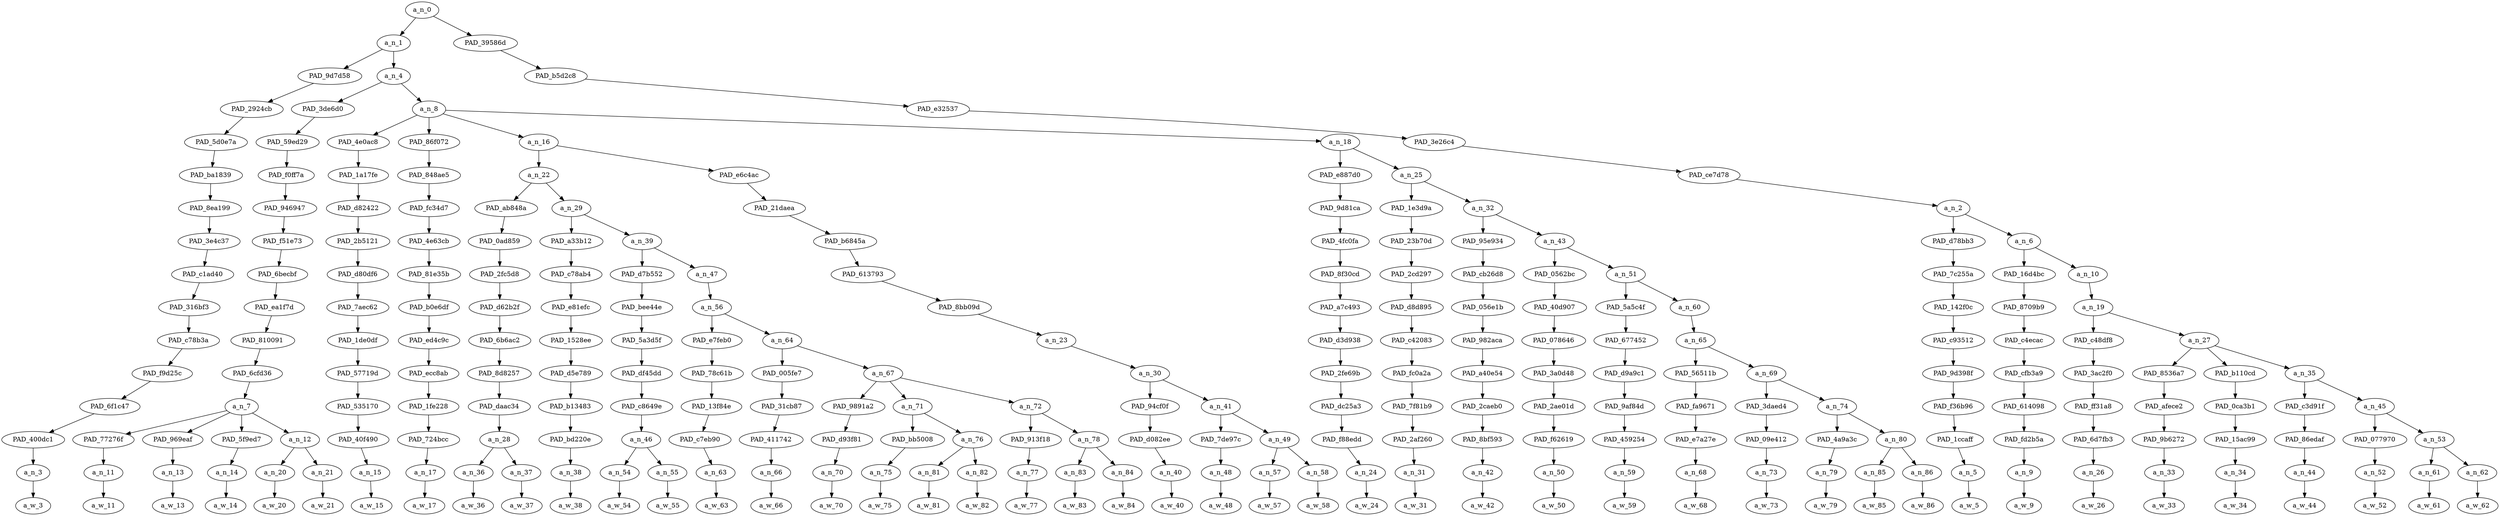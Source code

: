 strict digraph "" {
	a_n_0	[div_dir=-1,
		index=0,
		level=15,
		pos="21.203308105468746,15!",
		text_span="[0, 1, 2, 3, 4, 5, 6, 7, 8, 9, 10, 11, 12, 13, 14, 15, 16, 17, 18, 19, 20, 21, 22, 23, 24, 25, 26, 27, 28, 29, 30, 31, 32, 33, 34, \
35, 36, 37, 38, 39, 40, 41, 42, 43, 44]",
		value=1.00000001];
	a_n_1	[div_dir=-1,
		index=0,
		level=14,
		pos="5.370157877604167,14!",
		text_span="[0, 1, 2, 3, 4, 5, 6, 7, 8, 9, 10, 11, 12, 13, 14, 15, 16, 17, 18, 19, 20, 21, 22, 23, 24, 25, 26, 27, 28, 29, 30, 31, 32, 33, 34, \
35]",
		value=0.88426174];
	a_n_0 -> a_n_1;
	PAD_39586d	[div_dir=-1,
		index=1,
		level=14,
		pos="37.03645833333333,14!",
		text_span="[36, 37, 38, 39, 40, 41, 42, 43, 44]",
		value=0.11564410];
	a_n_0 -> PAD_39586d;
	PAD_9d7d58	[div_dir=-1,
		index=0,
		level=13,
		pos="0.0,13!",
		text_span="[0]",
		value=0.01134442];
	a_n_1 -> PAD_9d7d58;
	a_n_4	[div_dir=-1,
		index=1,
		level=13,
		pos="10.740315755208334,13!",
		text_span="[1, 2, 3, 4, 5, 6, 7, 8, 9, 10, 11, 12, 13, 14, 15, 16, 17, 18, 19, 20, 21, 22, 23, 24, 25, 26, 27, 28, 29, 30, 31, 32, 33, 34, \
35]",
		value=0.87283618];
	a_n_1 -> a_n_4;
	PAD_2924cb	[div_dir=-1,
		index=0,
		level=12,
		pos="0.0,12!",
		text_span="[0]",
		value=0.01134442];
	PAD_9d7d58 -> PAD_2924cb;
	PAD_5d0e7a	[div_dir=-1,
		index=0,
		level=11,
		pos="0.0,11!",
		text_span="[0]",
		value=0.01134442];
	PAD_2924cb -> PAD_5d0e7a;
	PAD_ba1839	[div_dir=-1,
		index=0,
		level=10,
		pos="0.0,10!",
		text_span="[0]",
		value=0.01134442];
	PAD_5d0e7a -> PAD_ba1839;
	PAD_8ea199	[div_dir=-1,
		index=0,
		level=9,
		pos="0.0,9!",
		text_span="[0]",
		value=0.01134442];
	PAD_ba1839 -> PAD_8ea199;
	PAD_3e4c37	[div_dir=-1,
		index=0,
		level=8,
		pos="0.0,8!",
		text_span="[0]",
		value=0.01134442];
	PAD_8ea199 -> PAD_3e4c37;
	PAD_c1ad40	[div_dir=-1,
		index=0,
		level=7,
		pos="0.0,7!",
		text_span="[0]",
		value=0.01134442];
	PAD_3e4c37 -> PAD_c1ad40;
	PAD_316bf3	[div_dir=-1,
		index=0,
		level=6,
		pos="0.0,6!",
		text_span="[0]",
		value=0.01134442];
	PAD_c1ad40 -> PAD_316bf3;
	PAD_c78b3a	[div_dir=-1,
		index=0,
		level=5,
		pos="0.0,5!",
		text_span="[0]",
		value=0.01134442];
	PAD_316bf3 -> PAD_c78b3a;
	PAD_f9d25c	[div_dir=-1,
		index=0,
		level=4,
		pos="0.0,4!",
		text_span="[0]",
		value=0.01134442];
	PAD_c78b3a -> PAD_f9d25c;
	PAD_6f1c47	[div_dir=-1,
		index=0,
		level=3,
		pos="0.0,3!",
		text_span="[0]",
		value=0.01134442];
	PAD_f9d25c -> PAD_6f1c47;
	PAD_400dc1	[div_dir=-1,
		index=0,
		level=2,
		pos="0.0,2!",
		text_span="[0]",
		value=0.01134442];
	PAD_6f1c47 -> PAD_400dc1;
	a_n_3	[div_dir=-1,
		index=0,
		level=1,
		pos="0.0,1!",
		text_span="[0]",
		value=0.01134442];
	PAD_400dc1 -> a_n_3;
	a_w_3	[div_dir=0,
		index=0,
		level=0,
		pos="0,0!",
		text_span="[0]",
		value=as];
	a_n_3 -> a_w_3;
	PAD_3de6d0	[div_dir=-1,
		index=1,
		level=12,
		pos="3.125,12!",
		text_span="[1, 2, 3, 4, 5]",
		value=0.16394636];
	a_n_4 -> PAD_3de6d0;
	a_n_8	[div_dir=1,
		index=2,
		level=12,
		pos="18.355631510416668,12!",
		text_span="[6, 7, 8, 9, 10, 11, 12, 13, 14, 15, 16, 17, 18, 19, 20, 21, 22, 23, 24, 25, 26, 27, 28, 29, 30, 31, 32, 33, 34, 35]",
		value=0.70881241];
	a_n_4 -> a_n_8;
	PAD_59ed29	[div_dir=-1,
		index=1,
		level=11,
		pos="3.125,11!",
		text_span="[1, 2, 3, 4, 5]",
		value=0.16394636];
	PAD_3de6d0 -> PAD_59ed29;
	PAD_f0ff7a	[div_dir=-1,
		index=1,
		level=10,
		pos="3.125,10!",
		text_span="[1, 2, 3, 4, 5]",
		value=0.16394636];
	PAD_59ed29 -> PAD_f0ff7a;
	PAD_946947	[div_dir=-1,
		index=1,
		level=9,
		pos="3.125,9!",
		text_span="[1, 2, 3, 4, 5]",
		value=0.16394636];
	PAD_f0ff7a -> PAD_946947;
	PAD_f51e73	[div_dir=-1,
		index=1,
		level=8,
		pos="3.125,8!",
		text_span="[1, 2, 3, 4, 5]",
		value=0.16394636];
	PAD_946947 -> PAD_f51e73;
	PAD_6becbf	[div_dir=-1,
		index=1,
		level=7,
		pos="3.125,7!",
		text_span="[1, 2, 3, 4, 5]",
		value=0.16394636];
	PAD_f51e73 -> PAD_6becbf;
	PAD_ea1f7d	[div_dir=-1,
		index=1,
		level=6,
		pos="3.125,6!",
		text_span="[1, 2, 3, 4, 5]",
		value=0.16394636];
	PAD_6becbf -> PAD_ea1f7d;
	PAD_810091	[div_dir=-1,
		index=1,
		level=5,
		pos="3.125,5!",
		text_span="[1, 2, 3, 4, 5]",
		value=0.16394636];
	PAD_ea1f7d -> PAD_810091;
	PAD_6cfd36	[div_dir=-1,
		index=1,
		level=4,
		pos="3.125,4!",
		text_span="[1, 2, 3, 4, 5]",
		value=0.16394636];
	PAD_810091 -> PAD_6cfd36;
	a_n_7	[div_dir=-1,
		index=1,
		level=3,
		pos="3.125,3!",
		text_span="[1, 2, 3, 4, 5]",
		value=0.16394636];
	PAD_6cfd36 -> a_n_7;
	PAD_77276f	[div_dir=-1,
		index=1,
		level=2,
		pos="1.0,2!",
		text_span="[1]",
		value=0.01729109];
	a_n_7 -> PAD_77276f;
	PAD_969eaf	[div_dir=1,
		index=3,
		level=2,
		pos="4.0,2!",
		text_span="[4]",
		value=0.03211768];
	a_n_7 -> PAD_969eaf;
	PAD_5f9ed7	[div_dir=1,
		index=4,
		level=2,
		pos="5.0,2!",
		text_span="[5]",
		value=0.01873632];
	a_n_7 -> PAD_5f9ed7;
	a_n_12	[div_dir=-1,
		index=2,
		level=2,
		pos="2.5,2!",
		text_span="[2, 3]",
		value=0.09555989];
	a_n_7 -> a_n_12;
	a_n_11	[div_dir=-1,
		index=1,
		level=1,
		pos="1.0,1!",
		text_span="[1]",
		value=0.01729109];
	PAD_77276f -> a_n_11;
	a_w_11	[div_dir=0,
		index=1,
		level=0,
		pos="1,0!",
		text_span="[1]",
		value=the];
	a_n_11 -> a_w_11;
	a_n_13	[div_dir=1,
		index=4,
		level=1,
		pos="4.0,1!",
		text_span="[4]",
		value=0.03211768];
	PAD_969eaf -> a_n_13;
	a_w_13	[div_dir=0,
		index=4,
		level=0,
		pos="4,0!",
		text_span="[4]",
		value=tech];
	a_n_13 -> a_w_13;
	a_n_14	[div_dir=1,
		index=5,
		level=1,
		pos="5.0,1!",
		text_span="[5]",
		value=0.01873632];
	PAD_5f9ed7 -> a_n_14;
	a_w_14	[div_dir=0,
		index=5,
		level=0,
		pos="5,0!",
		text_span="[5]",
		value=industry];
	a_n_14 -> a_w_14;
	a_n_20	[div_dir=-1,
		index=2,
		level=1,
		pos="2.0,1!",
		text_span="[2]",
		value=0.06566182];
	a_n_12 -> a_n_20;
	a_n_21	[div_dir=-1,
		index=3,
		level=1,
		pos="3.0,1!",
		text_span="[3]",
		value=0.02944902];
	a_n_12 -> a_n_21;
	a_w_20	[div_dir=0,
		index=2,
		level=0,
		pos="2,0!",
		text_span="[2]",
		value=zionist];
	a_n_20 -> a_w_20;
	a_w_21	[div_dir=0,
		index=3,
		level=0,
		pos="3,0!",
		text_span="[3]",
		value=controlled];
	a_n_21 -> a_w_21;
	PAD_4e0ac8	[div_dir=1,
		index=2,
		level=11,
		pos="6.0,11!",
		text_span="[6]",
		value=0.03541996];
	a_n_8 -> PAD_4e0ac8;
	PAD_86f072	[div_dir=1,
		index=4,
		level=11,
		pos="25.0,11!",
		text_span="[25]",
		value=0.00675938];
	a_n_8 -> PAD_86f072;
	a_n_16	[div_dir=1,
		index=3,
		level=11,
		pos="15.424479166666668,11!",
		text_span="[7, 8, 9, 10, 11, 12, 13, 14, 15, 16, 17, 18, 19, 20, 21, 22, 23, 24]",
		value=0.30638466];
	a_n_8 -> a_n_16;
	a_n_18	[div_dir=-1,
		index=5,
		level=11,
		pos="26.998046875,11!",
		text_span="[26, 27, 28, 29, 30, 31, 32, 33, 34, 35]",
		value=0.36024711];
	a_n_8 -> a_n_18;
	PAD_1a17fe	[div_dir=1,
		index=2,
		level=10,
		pos="6.0,10!",
		text_span="[6]",
		value=0.03541996];
	PAD_4e0ac8 -> PAD_1a17fe;
	PAD_d82422	[div_dir=1,
		index=2,
		level=9,
		pos="6.0,9!",
		text_span="[6]",
		value=0.03541996];
	PAD_1a17fe -> PAD_d82422;
	PAD_2b5121	[div_dir=1,
		index=2,
		level=8,
		pos="6.0,8!",
		text_span="[6]",
		value=0.03541996];
	PAD_d82422 -> PAD_2b5121;
	PAD_d80df6	[div_dir=1,
		index=2,
		level=7,
		pos="6.0,7!",
		text_span="[6]",
		value=0.03541996];
	PAD_2b5121 -> PAD_d80df6;
	PAD_7aec62	[div_dir=1,
		index=2,
		level=6,
		pos="6.0,6!",
		text_span="[6]",
		value=0.03541996];
	PAD_d80df6 -> PAD_7aec62;
	PAD_1de0df	[div_dir=1,
		index=2,
		level=5,
		pos="6.0,5!",
		text_span="[6]",
		value=0.03541996];
	PAD_7aec62 -> PAD_1de0df;
	PAD_57719d	[div_dir=1,
		index=2,
		level=4,
		pos="6.0,4!",
		text_span="[6]",
		value=0.03541996];
	PAD_1de0df -> PAD_57719d;
	PAD_535170	[div_dir=1,
		index=2,
		level=3,
		pos="6.0,3!",
		text_span="[6]",
		value=0.03541996];
	PAD_57719d -> PAD_535170;
	PAD_40f490	[div_dir=1,
		index=5,
		level=2,
		pos="6.0,2!",
		text_span="[6]",
		value=0.03541996];
	PAD_535170 -> PAD_40f490;
	a_n_15	[div_dir=1,
		index=6,
		level=1,
		pos="6.0,1!",
		text_span="[6]",
		value=0.03541996];
	PAD_40f490 -> a_n_15;
	a_w_15	[div_dir=0,
		index=6,
		level=0,
		pos="6,0!",
		text_span="[6]",
		value=marginalises];
	a_n_15 -> a_w_15;
	PAD_848ae5	[div_dir=1,
		index=5,
		level=10,
		pos="25.0,10!",
		text_span="[25]",
		value=0.00675938];
	PAD_86f072 -> PAD_848ae5;
	PAD_fc34d7	[div_dir=1,
		index=6,
		level=9,
		pos="25.0,9!",
		text_span="[25]",
		value=0.00675938];
	PAD_848ae5 -> PAD_fc34d7;
	PAD_4e63cb	[div_dir=1,
		index=7,
		level=8,
		pos="25.0,8!",
		text_span="[25]",
		value=0.00675938];
	PAD_fc34d7 -> PAD_4e63cb;
	PAD_81e35b	[div_dir=1,
		index=8,
		level=7,
		pos="25.0,7!",
		text_span="[25]",
		value=0.00675938];
	PAD_4e63cb -> PAD_81e35b;
	PAD_b0e6df	[div_dir=1,
		index=8,
		level=6,
		pos="25.0,6!",
		text_span="[25]",
		value=0.00675938];
	PAD_81e35b -> PAD_b0e6df;
	PAD_ed4c9c	[div_dir=1,
		index=9,
		level=5,
		pos="25.0,5!",
		text_span="[25]",
		value=0.00675938];
	PAD_b0e6df -> PAD_ed4c9c;
	PAD_ecc8ab	[div_dir=1,
		index=10,
		level=4,
		pos="25.0,4!",
		text_span="[25]",
		value=0.00675938];
	PAD_ed4c9c -> PAD_ecc8ab;
	PAD_1fe228	[div_dir=1,
		index=13,
		level=3,
		pos="25.0,3!",
		text_span="[25]",
		value=0.00675938];
	PAD_ecc8ab -> PAD_1fe228;
	PAD_724bcc	[div_dir=1,
		index=19,
		level=2,
		pos="25.0,2!",
		text_span="[25]",
		value=0.00675938];
	PAD_1fe228 -> PAD_724bcc;
	a_n_17	[div_dir=1,
		index=25,
		level=1,
		pos="25.0,1!",
		text_span="[25]",
		value=0.00675938];
	PAD_724bcc -> a_n_17;
	a_w_17	[div_dir=0,
		index=25,
		level=0,
		pos="25,0!",
		text_span="[25]",
		value=then];
	a_n_17 -> a_w_17;
	a_n_22	[div_dir=-1,
		index=3,
		level=10,
		pos="8.973958333333334,10!",
		text_span="[7, 8, 9, 10, 11, 12, 13, 14, 15, 16, 17, 18, 19, 20]",
		value=0.21940405];
	a_n_16 -> a_n_22;
	PAD_e6c4ac	[div_dir=1,
		index=4,
		level=10,
		pos="21.875,10!",
		text_span="[21, 22, 23, 24]",
		value=0.08695765];
	a_n_16 -> PAD_e6c4ac;
	PAD_ab848a	[div_dir=-1,
		index=3,
		level=9,
		pos="7.5,9!",
		text_span="[7, 8]",
		value=0.02785407];
	a_n_22 -> PAD_ab848a;
	a_n_29	[div_dir=1,
		index=4,
		level=9,
		pos="10.447916666666668,9!",
		text_span="[9, 10, 11, 12, 13, 14, 15, 16, 17, 18, 19, 20]",
		value=0.19154562];
	a_n_22 -> a_n_29;
	PAD_0ad859	[div_dir=-1,
		index=3,
		level=8,
		pos="7.5,8!",
		text_span="[7, 8]",
		value=0.02785407];
	PAD_ab848a -> PAD_0ad859;
	PAD_2fc5d8	[div_dir=-1,
		index=3,
		level=7,
		pos="7.5,7!",
		text_span="[7, 8]",
		value=0.02785407];
	PAD_0ad859 -> PAD_2fc5d8;
	PAD_d62b2f	[div_dir=-1,
		index=3,
		level=6,
		pos="7.5,6!",
		text_span="[7, 8]",
		value=0.02785407];
	PAD_2fc5d8 -> PAD_d62b2f;
	PAD_6b6ac2	[div_dir=-1,
		index=3,
		level=5,
		pos="7.5,5!",
		text_span="[7, 8]",
		value=0.02785407];
	PAD_d62b2f -> PAD_6b6ac2;
	PAD_8d8257	[div_dir=-1,
		index=3,
		level=4,
		pos="7.5,4!",
		text_span="[7, 8]",
		value=0.02785407];
	PAD_6b6ac2 -> PAD_8d8257;
	PAD_daac34	[div_dir=-1,
		index=3,
		level=3,
		pos="7.5,3!",
		text_span="[7, 8]",
		value=0.02785407];
	PAD_8d8257 -> PAD_daac34;
	a_n_28	[div_dir=-1,
		index=6,
		level=2,
		pos="7.5,2!",
		text_span="[7, 8]",
		value=0.02785407];
	PAD_daac34 -> a_n_28;
	a_n_36	[div_dir=-1,
		index=7,
		level=1,
		pos="7.0,1!",
		text_span="[7]",
		value=0.00973318];
	a_n_28 -> a_n_36;
	a_n_37	[div_dir=-1,
		index=8,
		level=1,
		pos="8.0,1!",
		text_span="[8]",
		value=0.01805608];
	a_n_28 -> a_n_37;
	a_w_36	[div_dir=0,
		index=7,
		level=0,
		pos="7,0!",
		text_span="[7]",
		value=the1];
	a_n_36 -> a_w_36;
	a_w_37	[div_dir=0,
		index=8,
		level=0,
		pos="8,0!",
		text_span="[8]",
		value=voice];
	a_n_37 -> a_w_37;
	PAD_a33b12	[div_dir=1,
		index=4,
		level=8,
		pos="9.0,8!",
		text_span="[9]",
		value=0.01116022];
	a_n_29 -> PAD_a33b12;
	a_n_39	[div_dir=1,
		index=5,
		level=8,
		pos="11.895833333333334,8!",
		text_span="[10, 11, 12, 13, 14, 15, 16, 17, 18, 19, 20]",
		value=0.18036435];
	a_n_29 -> a_n_39;
	PAD_c78ab4	[div_dir=1,
		index=4,
		level=7,
		pos="9.0,7!",
		text_span="[9]",
		value=0.01116022];
	PAD_a33b12 -> PAD_c78ab4;
	PAD_e81efc	[div_dir=1,
		index=4,
		level=6,
		pos="9.0,6!",
		text_span="[9]",
		value=0.01116022];
	PAD_c78ab4 -> PAD_e81efc;
	PAD_1528ee	[div_dir=1,
		index=4,
		level=5,
		pos="9.0,5!",
		text_span="[9]",
		value=0.01116022];
	PAD_e81efc -> PAD_1528ee;
	PAD_d5e789	[div_dir=1,
		index=4,
		level=4,
		pos="9.0,4!",
		text_span="[9]",
		value=0.01116022];
	PAD_1528ee -> PAD_d5e789;
	PAD_b13483	[div_dir=1,
		index=4,
		level=3,
		pos="9.0,3!",
		text_span="[9]",
		value=0.01116022];
	PAD_d5e789 -> PAD_b13483;
	PAD_bd220e	[div_dir=1,
		index=7,
		level=2,
		pos="9.0,2!",
		text_span="[9]",
		value=0.01116022];
	PAD_b13483 -> PAD_bd220e;
	a_n_38	[div_dir=1,
		index=9,
		level=1,
		pos="9.0,1!",
		text_span="[9]",
		value=0.01116022];
	PAD_bd220e -> a_n_38;
	a_w_38	[div_dir=0,
		index=9,
		level=0,
		pos="9,0!",
		text_span="[9]",
		value=of];
	a_n_38 -> a_w_38;
	PAD_d7b552	[div_dir=1,
		index=5,
		level=7,
		pos="10.5,7!",
		text_span="[10, 11]",
		value=0.04762070];
	a_n_39 -> PAD_d7b552;
	a_n_47	[div_dir=-1,
		index=6,
		level=7,
		pos="13.291666666666668,7!",
		text_span="[12, 13, 14, 15, 16, 17, 18, 19, 20]",
		value=0.13272376];
	a_n_39 -> a_n_47;
	PAD_bee44e	[div_dir=1,
		index=5,
		level=6,
		pos="10.5,6!",
		text_span="[10, 11]",
		value=0.04762070];
	PAD_d7b552 -> PAD_bee44e;
	PAD_5a3d5f	[div_dir=1,
		index=5,
		level=5,
		pos="10.5,5!",
		text_span="[10, 11]",
		value=0.04762070];
	PAD_bee44e -> PAD_5a3d5f;
	PAD_df45dd	[div_dir=1,
		index=5,
		level=4,
		pos="10.5,4!",
		text_span="[10, 11]",
		value=0.04762070];
	PAD_5a3d5f -> PAD_df45dd;
	PAD_c8649e	[div_dir=1,
		index=5,
		level=3,
		pos="10.5,3!",
		text_span="[10, 11]",
		value=0.04762070];
	PAD_df45dd -> PAD_c8649e;
	a_n_46	[div_dir=1,
		index=8,
		level=2,
		pos="10.5,2!",
		text_span="[10, 11]",
		value=0.04762070];
	PAD_c8649e -> a_n_46;
	a_n_54	[div_dir=1,
		index=10,
		level=1,
		pos="10.0,1!",
		text_span="[10]",
		value=0.02829408];
	a_n_46 -> a_n_54;
	a_n_55	[div_dir=1,
		index=11,
		level=1,
		pos="11.0,1!",
		text_span="[11]",
		value=0.01919778];
	a_n_46 -> a_n_55;
	a_w_54	[div_dir=0,
		index=10,
		level=0,
		pos="10,0!",
		text_span="[10]",
		value=white];
	a_n_54 -> a_w_54;
	a_w_55	[div_dir=0,
		index=11,
		level=0,
		pos="11,0!",
		text_span="[11]",
		value=interests];
	a_n_55 -> a_w_55;
	a_n_56	[div_dir=-1,
		index=6,
		level=6,
		pos="13.291666666666668,6!",
		text_span="[12, 13, 14, 15, 16, 17, 18, 19, 20]",
		value=0.13268860];
	a_n_47 -> a_n_56;
	PAD_e7feb0	[div_dir=-1,
		index=6,
		level=5,
		pos="12.0,5!",
		text_span="[12]",
		value=0.01342805];
	a_n_56 -> PAD_e7feb0;
	a_n_64	[div_dir=-1,
		index=7,
		level=5,
		pos="14.583333333333334,5!",
		text_span="[13, 14, 15, 16, 17, 18, 19, 20]",
		value=0.11922539];
	a_n_56 -> a_n_64;
	PAD_78c61b	[div_dir=-1,
		index=6,
		level=4,
		pos="12.0,4!",
		text_span="[12]",
		value=0.01342805];
	PAD_e7feb0 -> PAD_78c61b;
	PAD_13f84e	[div_dir=-1,
		index=6,
		level=3,
		pos="12.0,3!",
		text_span="[12]",
		value=0.01342805];
	PAD_78c61b -> PAD_13f84e;
	PAD_c7eb90	[div_dir=-1,
		index=9,
		level=2,
		pos="12.0,2!",
		text_span="[12]",
		value=0.01342805];
	PAD_13f84e -> PAD_c7eb90;
	a_n_63	[div_dir=-1,
		index=12,
		level=1,
		pos="12.0,1!",
		text_span="[12]",
		value=0.01342805];
	PAD_c7eb90 -> a_n_63;
	a_w_63	[div_dir=0,
		index=12,
		level=0,
		pos="12,0!",
		text_span="[12]",
		value=i];
	a_n_63 -> a_w_63;
	PAD_005fe7	[div_dir=-1,
		index=7,
		level=4,
		pos="13.0,4!",
		text_span="[13]",
		value=0.00970006];
	a_n_64 -> PAD_005fe7;
	a_n_67	[div_dir=-1,
		index=8,
		level=4,
		pos="16.166666666666668,4!",
		text_span="[14, 15, 16, 17, 18, 19, 20]",
		value=0.10949638];
	a_n_64 -> a_n_67;
	PAD_31cb87	[div_dir=-1,
		index=7,
		level=3,
		pos="13.0,3!",
		text_span="[13]",
		value=0.00970006];
	PAD_005fe7 -> PAD_31cb87;
	PAD_411742	[div_dir=-1,
		index=10,
		level=2,
		pos="13.0,2!",
		text_span="[13]",
		value=0.00970006];
	PAD_31cb87 -> PAD_411742;
	a_n_66	[div_dir=-1,
		index=13,
		level=1,
		pos="13.0,1!",
		text_span="[13]",
		value=0.00970006];
	PAD_411742 -> a_n_66;
	a_w_66	[div_dir=0,
		index=13,
		level=0,
		pos="13,0!",
		text_span="[13]",
		value=have];
	a_n_66 -> a_w_66;
	PAD_9891a2	[div_dir=1,
		index=8,
		level=3,
		pos="14.0,3!",
		text_span="[14]",
		value=0.01209282];
	a_n_67 -> PAD_9891a2;
	a_n_71	[div_dir=-1,
		index=9,
		level=3,
		pos="15.75,3!",
		text_span="[15, 16, 17]",
		value=0.06327269];
	a_n_67 -> a_n_71;
	a_n_72	[div_dir=1,
		index=10,
		level=3,
		pos="18.75,3!",
		text_span="[18, 19, 20]",
		value=0.03411319];
	a_n_67 -> a_n_72;
	PAD_d93f81	[div_dir=1,
		index=11,
		level=2,
		pos="14.0,2!",
		text_span="[14]",
		value=0.01209282];
	PAD_9891a2 -> PAD_d93f81;
	a_n_70	[div_dir=1,
		index=14,
		level=1,
		pos="14.0,1!",
		text_span="[14]",
		value=0.01209282];
	PAD_d93f81 -> a_n_70;
	a_w_70	[div_dir=0,
		index=14,
		level=0,
		pos="14,0!",
		text_span="[14]",
		value=applied];
	a_n_70 -> a_w_70;
	PAD_bb5008	[div_dir=1,
		index=12,
		level=2,
		pos="15.0,2!",
		text_span="[15]",
		value=0.00984678];
	a_n_71 -> PAD_bb5008;
	a_n_76	[div_dir=-1,
		index=13,
		level=2,
		pos="16.5,2!",
		text_span="[16, 17]",
		value=0.05334307];
	a_n_71 -> a_n_76;
	a_n_75	[div_dir=1,
		index=15,
		level=1,
		pos="15.0,1!",
		text_span="[15]",
		value=0.00984678];
	PAD_bb5008 -> a_n_75;
	a_w_75	[div_dir=0,
		index=15,
		level=0,
		pos="15,0!",
		text_span="[15]",
		value=for];
	a_n_75 -> a_w_75;
	a_n_81	[div_dir=-1,
		index=16,
		level=1,
		pos="16.0,1!",
		text_span="[16]",
		value=0.03895286];
	a_n_76 -> a_n_81;
	a_n_82	[div_dir=1,
		index=17,
		level=1,
		pos="17.0,1!",
		text_span="[17]",
		value=0.01424048];
	a_n_76 -> a_n_82;
	a_w_81	[div_dir=0,
		index=16,
		level=0,
		pos="16,0!",
		text_span="[16]",
		value=refugee];
	a_n_81 -> a_w_81;
	a_w_82	[div_dir=0,
		index=17,
		level=0,
		pos="17,0!",
		text_span="[17]",
		value=status];
	a_n_82 -> a_w_82;
	PAD_913f18	[div_dir=1,
		index=14,
		level=2,
		pos="18.0,2!",
		text_span="[18]",
		value=0.00884130];
	a_n_72 -> PAD_913f18;
	a_n_78	[div_dir=-1,
		index=15,
		level=2,
		pos="19.5,2!",
		text_span="[19, 20]",
		value=0.02526235];
	a_n_72 -> a_n_78;
	a_n_77	[div_dir=1,
		index=18,
		level=1,
		pos="18.0,1!",
		text_span="[18]",
		value=0.00884130];
	PAD_913f18 -> a_n_77;
	a_w_77	[div_dir=0,
		index=18,
		level=0,
		pos="18,0!",
		text_span="[18]",
		value=at];
	a_n_77 -> a_w_77;
	a_n_83	[div_dir=-1,
		index=19,
		level=1,
		pos="19.0,1!",
		text_span="[19]",
		value=0.01719062];
	a_n_78 -> a_n_83;
	a_n_84	[div_dir=-1,
		index=20,
		level=1,
		pos="20.0,1!",
		text_span="[20]",
		value=0.00805730];
	a_n_78 -> a_n_84;
	a_w_83	[div_dir=0,
		index=19,
		level=0,
		pos="19,0!",
		text_span="[19]",
		value=gab];
	a_n_83 -> a_w_83;
	a_w_84	[div_dir=0,
		index=20,
		level=0,
		pos="20,0!",
		text_span="[20]",
		value=first];
	a_n_84 -> a_w_84;
	PAD_21daea	[div_dir=1,
		index=5,
		level=9,
		pos="21.875,9!",
		text_span="[21, 22, 23, 24]",
		value=0.08695765];
	PAD_e6c4ac -> PAD_21daea;
	PAD_b6845a	[div_dir=1,
		index=6,
		level=8,
		pos="21.875,8!",
		text_span="[21, 22, 23, 24]",
		value=0.08695765];
	PAD_21daea -> PAD_b6845a;
	PAD_613793	[div_dir=1,
		index=7,
		level=7,
		pos="21.875,7!",
		text_span="[21, 22, 23, 24]",
		value=0.08695765];
	PAD_b6845a -> PAD_613793;
	PAD_8bb09d	[div_dir=1,
		index=7,
		level=6,
		pos="21.875,6!",
		text_span="[21, 22, 23, 24]",
		value=0.08695765];
	PAD_613793 -> PAD_8bb09d;
	a_n_23	[div_dir=1,
		index=8,
		level=5,
		pos="21.875,5!",
		text_span="[21, 22, 23, 24]",
		value=0.08695765];
	PAD_8bb09d -> a_n_23;
	a_n_30	[div_dir=1,
		index=9,
		level=4,
		pos="21.875,4!",
		text_span="[21, 22, 23, 24]",
		value=0.08690797];
	a_n_23 -> a_n_30;
	PAD_94cf0f	[div_dir=1,
		index=11,
		level=3,
		pos="21.0,3!",
		text_span="[21]",
		value=0.00772088];
	a_n_30 -> PAD_94cf0f;
	a_n_41	[div_dir=1,
		index=12,
		level=3,
		pos="22.75,3!",
		text_span="[22, 23, 24]",
		value=0.07913741];
	a_n_30 -> a_n_41;
	PAD_d082ee	[div_dir=1,
		index=16,
		level=2,
		pos="21.0,2!",
		text_span="[21]",
		value=0.00772088];
	PAD_94cf0f -> PAD_d082ee;
	a_n_40	[div_dir=1,
		index=21,
		level=1,
		pos="21.0,1!",
		text_span="[21]",
		value=0.00772088];
	PAD_d082ee -> a_n_40;
	a_w_40	[div_dir=0,
		index=21,
		level=0,
		pos="21,0!",
		text_span="[21]",
		value=they];
	a_n_40 -> a_w_40;
	PAD_7de97c	[div_dir=-1,
		index=17,
		level=2,
		pos="22.0,2!",
		text_span="[22]",
		value=0.00820750];
	a_n_41 -> PAD_7de97c;
	a_n_49	[div_dir=1,
		index=18,
		level=2,
		pos="23.5,2!",
		text_span="[23, 24]",
		value=0.07087954];
	a_n_41 -> a_n_49;
	a_n_48	[div_dir=-1,
		index=22,
		level=1,
		pos="22.0,1!",
		text_span="[22]",
		value=0.00820750];
	PAD_7de97c -> a_n_48;
	a_w_48	[div_dir=0,
		index=22,
		level=0,
		pos="22,0!",
		text_span="[22]",
		value=came];
	a_n_48 -> a_w_48;
	a_n_57	[div_dir=-1,
		index=23,
		level=1,
		pos="23.0,1!",
		text_span="[23]",
		value=0.00887489];
	a_n_49 -> a_n_57;
	a_n_58	[div_dir=1,
		index=24,
		level=1,
		pos="24.0,1!",
		text_span="[24]",
		value=0.06194255];
	a_n_49 -> a_n_58;
	a_w_57	[div_dir=0,
		index=23,
		level=0,
		pos="23,0!",
		text_span="[23]",
		value=for1];
	a_n_57 -> a_w_57;
	a_w_58	[div_dir=0,
		index=24,
		level=0,
		pos="24,0!",
		text_span="[24]",
		value=dailystormer];
	a_n_58 -> a_w_58;
	PAD_e887d0	[div_dir=-1,
		index=6,
		level=10,
		pos="26.0,10!",
		text_span="[26]",
		value=0.00765312];
	a_n_18 -> PAD_e887d0;
	a_n_25	[div_dir=-1,
		index=7,
		level=10,
		pos="27.99609375,10!",
		text_span="[27, 28, 29, 30, 31, 32, 33, 34, 35]",
		value=0.35256571];
	a_n_18 -> a_n_25;
	PAD_9d81ca	[div_dir=-1,
		index=7,
		level=9,
		pos="26.0,9!",
		text_span="[26]",
		value=0.00765312];
	PAD_e887d0 -> PAD_9d81ca;
	PAD_4fc0fa	[div_dir=-1,
		index=8,
		level=8,
		pos="26.0,8!",
		text_span="[26]",
		value=0.00765312];
	PAD_9d81ca -> PAD_4fc0fa;
	PAD_8f30cd	[div_dir=-1,
		index=9,
		level=7,
		pos="26.0,7!",
		text_span="[26]",
		value=0.00765312];
	PAD_4fc0fa -> PAD_8f30cd;
	PAD_a7c493	[div_dir=-1,
		index=9,
		level=6,
		pos="26.0,6!",
		text_span="[26]",
		value=0.00765312];
	PAD_8f30cd -> PAD_a7c493;
	PAD_d3d938	[div_dir=-1,
		index=10,
		level=5,
		pos="26.0,5!",
		text_span="[26]",
		value=0.00765312];
	PAD_a7c493 -> PAD_d3d938;
	PAD_2fe69b	[div_dir=-1,
		index=11,
		level=4,
		pos="26.0,4!",
		text_span="[26]",
		value=0.00765312];
	PAD_d3d938 -> PAD_2fe69b;
	PAD_dc25a3	[div_dir=-1,
		index=14,
		level=3,
		pos="26.0,3!",
		text_span="[26]",
		value=0.00765312];
	PAD_2fe69b -> PAD_dc25a3;
	PAD_f88edd	[div_dir=-1,
		index=20,
		level=2,
		pos="26.0,2!",
		text_span="[26]",
		value=0.00765312];
	PAD_dc25a3 -> PAD_f88edd;
	a_n_24	[div_dir=-1,
		index=26,
		level=1,
		pos="26.0,1!",
		text_span="[26]",
		value=0.00765312];
	PAD_f88edd -> a_n_24;
	a_w_24	[div_dir=0,
		index=26,
		level=0,
		pos="26,0!",
		text_span="[26]",
		value=they1];
	a_n_24 -> a_w_24;
	PAD_1e3d9a	[div_dir=-1,
		index=8,
		level=9,
		pos="27.0,9!",
		text_span="[27]",
		value=0.00855320];
	a_n_25 -> PAD_1e3d9a;
	a_n_32	[div_dir=-1,
		index=9,
		level=9,
		pos="28.9921875,9!",
		text_span="[28, 29, 30, 31, 32, 33, 34, 35]",
		value=0.34398713];
	a_n_25 -> a_n_32;
	PAD_23b70d	[div_dir=-1,
		index=9,
		level=8,
		pos="27.0,8!",
		text_span="[27]",
		value=0.00855320];
	PAD_1e3d9a -> PAD_23b70d;
	PAD_2cd297	[div_dir=-1,
		index=10,
		level=7,
		pos="27.0,7!",
		text_span="[27]",
		value=0.00855320];
	PAD_23b70d -> PAD_2cd297;
	PAD_d8d895	[div_dir=-1,
		index=10,
		level=6,
		pos="27.0,6!",
		text_span="[27]",
		value=0.00855320];
	PAD_2cd297 -> PAD_d8d895;
	PAD_c42083	[div_dir=-1,
		index=11,
		level=5,
		pos="27.0,5!",
		text_span="[27]",
		value=0.00855320];
	PAD_d8d895 -> PAD_c42083;
	PAD_fc0a2a	[div_dir=-1,
		index=12,
		level=4,
		pos="27.0,4!",
		text_span="[27]",
		value=0.00855320];
	PAD_c42083 -> PAD_fc0a2a;
	PAD_7f81b9	[div_dir=-1,
		index=15,
		level=3,
		pos="27.0,3!",
		text_span="[27]",
		value=0.00855320];
	PAD_fc0a2a -> PAD_7f81b9;
	PAD_2af260	[div_dir=-1,
		index=21,
		level=2,
		pos="27.0,2!",
		text_span="[27]",
		value=0.00855320];
	PAD_7f81b9 -> PAD_2af260;
	a_n_31	[div_dir=-1,
		index=27,
		level=1,
		pos="27.0,1!",
		text_span="[27]",
		value=0.00855320];
	PAD_2af260 -> a_n_31;
	a_w_31	[div_dir=0,
		index=27,
		level=0,
		pos="27,0!",
		text_span="[27]",
		value=came1];
	a_n_31 -> a_w_31;
	PAD_95e934	[div_dir=-1,
		index=10,
		level=8,
		pos="28.0,8!",
		text_span="[28]",
		value=0.01019650];
	a_n_32 -> PAD_95e934;
	a_n_43	[div_dir=-1,
		index=11,
		level=8,
		pos="29.984375,8!",
		text_span="[29, 30, 31, 32, 33, 34, 35]",
		value=0.33377387];
	a_n_32 -> a_n_43;
	PAD_cb26d8	[div_dir=-1,
		index=11,
		level=7,
		pos="28.0,7!",
		text_span="[28]",
		value=0.01019650];
	PAD_95e934 -> PAD_cb26d8;
	PAD_056e1b	[div_dir=-1,
		index=11,
		level=6,
		pos="28.0,6!",
		text_span="[28]",
		value=0.01019650];
	PAD_cb26d8 -> PAD_056e1b;
	PAD_982aca	[div_dir=-1,
		index=12,
		level=5,
		pos="28.0,5!",
		text_span="[28]",
		value=0.01019650];
	PAD_056e1b -> PAD_982aca;
	PAD_a40e54	[div_dir=-1,
		index=13,
		level=4,
		pos="28.0,4!",
		text_span="[28]",
		value=0.01019650];
	PAD_982aca -> PAD_a40e54;
	PAD_2caeb0	[div_dir=-1,
		index=16,
		level=3,
		pos="28.0,3!",
		text_span="[28]",
		value=0.01019650];
	PAD_a40e54 -> PAD_2caeb0;
	PAD_8bf593	[div_dir=-1,
		index=22,
		level=2,
		pos="28.0,2!",
		text_span="[28]",
		value=0.01019650];
	PAD_2caeb0 -> PAD_8bf593;
	a_n_42	[div_dir=-1,
		index=28,
		level=1,
		pos="28.0,1!",
		text_span="[28]",
		value=0.01019650];
	PAD_8bf593 -> a_n_42;
	a_w_42	[div_dir=0,
		index=28,
		level=0,
		pos="28,0!",
		text_span="[28]",
		value=for2];
	a_n_42 -> a_w_42;
	PAD_0562bc	[div_dir=1,
		index=12,
		level=7,
		pos="29.0,7!",
		text_span="[29]",
		value=0.04730756];
	a_n_43 -> PAD_0562bc;
	a_n_51	[div_dir=-1,
		index=13,
		level=7,
		pos="30.96875,7!",
		text_span="[30, 31, 32, 33, 34, 35]",
		value=0.28645407];
	a_n_43 -> a_n_51;
	PAD_40d907	[div_dir=1,
		index=12,
		level=6,
		pos="29.0,6!",
		text_span="[29]",
		value=0.04730756];
	PAD_0562bc -> PAD_40d907;
	PAD_078646	[div_dir=1,
		index=13,
		level=5,
		pos="29.0,5!",
		text_span="[29]",
		value=0.04730756];
	PAD_40d907 -> PAD_078646;
	PAD_3a0d48	[div_dir=1,
		index=14,
		level=4,
		pos="29.0,4!",
		text_span="[29]",
		value=0.04730756];
	PAD_078646 -> PAD_3a0d48;
	PAD_2ae01d	[div_dir=1,
		index=17,
		level=3,
		pos="29.0,3!",
		text_span="[29]",
		value=0.04730756];
	PAD_3a0d48 -> PAD_2ae01d;
	PAD_f62619	[div_dir=1,
		index=23,
		level=2,
		pos="29.0,2!",
		text_span="[29]",
		value=0.04730756];
	PAD_2ae01d -> PAD_f62619;
	a_n_50	[div_dir=1,
		index=29,
		level=1,
		pos="29.0,1!",
		text_span="[29]",
		value=0.04730756];
	PAD_f62619 -> a_n_50;
	a_w_50	[div_dir=0,
		index=29,
		level=0,
		pos="29,0!",
		text_span="[29]",
		value=stormfront];
	a_n_50 -> a_w_50;
	PAD_5a5c4f	[div_dir=1,
		index=13,
		level=6,
		pos="30.0,6!",
		text_span="[30]",
		value=0.00905794];
	a_n_51 -> PAD_5a5c4f;
	a_n_60	[div_dir=-1,
		index=14,
		level=6,
		pos="31.9375,6!",
		text_span="[31, 32, 33, 34, 35]",
		value=0.27736414];
	a_n_51 -> a_n_60;
	PAD_677452	[div_dir=1,
		index=14,
		level=5,
		pos="30.0,5!",
		text_span="[30]",
		value=0.00905794];
	PAD_5a5c4f -> PAD_677452;
	PAD_d9a9c1	[div_dir=1,
		index=15,
		level=4,
		pos="30.0,4!",
		text_span="[30]",
		value=0.00905794];
	PAD_677452 -> PAD_d9a9c1;
	PAD_9af84d	[div_dir=1,
		index=18,
		level=3,
		pos="30.0,3!",
		text_span="[30]",
		value=0.00905794];
	PAD_d9a9c1 -> PAD_9af84d;
	PAD_459254	[div_dir=1,
		index=24,
		level=2,
		pos="30.0,2!",
		text_span="[30]",
		value=0.00905794];
	PAD_9af84d -> PAD_459254;
	a_n_59	[div_dir=1,
		index=30,
		level=1,
		pos="30.0,1!",
		text_span="[30]",
		value=0.00905794];
	PAD_459254 -> a_n_59;
	a_w_59	[div_dir=0,
		index=30,
		level=0,
		pos="30,0!",
		text_span="[30]",
		value=next];
	a_n_59 -> a_w_59;
	a_n_65	[div_dir=-1,
		index=15,
		level=5,
		pos="31.9375,5!",
		text_span="[31, 32, 33, 34, 35]",
		value=0.27732816];
	a_n_60 -> a_n_65;
	PAD_56511b	[div_dir=-1,
		index=16,
		level=4,
		pos="31.0,4!",
		text_span="[31]",
		value=0.00822273];
	a_n_65 -> PAD_56511b;
	a_n_69	[div_dir=-1,
		index=17,
		level=4,
		pos="32.875,4!",
		text_span="[32, 33, 34, 35]",
		value=0.26906945];
	a_n_65 -> a_n_69;
	PAD_fa9671	[div_dir=-1,
		index=19,
		level=3,
		pos="31.0,3!",
		text_span="[31]",
		value=0.00822273];
	PAD_56511b -> PAD_fa9671;
	PAD_e7a27e	[div_dir=-1,
		index=25,
		level=2,
		pos="31.0,2!",
		text_span="[31]",
		value=0.00822273];
	PAD_fa9671 -> PAD_e7a27e;
	a_n_68	[div_dir=-1,
		index=31,
		level=1,
		pos="31.0,1!",
		text_span="[31]",
		value=0.00822273];
	PAD_e7a27e -> a_n_68;
	a_w_68	[div_dir=0,
		index=31,
		level=0,
		pos="31,0!",
		text_span="[31]",
		value=they2];
	a_n_68 -> a_w_68;
	PAD_3daed4	[div_dir=-1,
		index=20,
		level=3,
		pos="32.0,3!",
		text_span="[32]",
		value=0.01013263];
	a_n_69 -> PAD_3daed4;
	a_n_74	[div_dir=-1,
		index=21,
		level=3,
		pos="33.75,3!",
		text_span="[33, 34, 35]",
		value=0.25890353];
	a_n_69 -> a_n_74;
	PAD_09e412	[div_dir=-1,
		index=26,
		level=2,
		pos="32.0,2!",
		text_span="[32]",
		value=0.01013263];
	PAD_3daed4 -> PAD_09e412;
	a_n_73	[div_dir=-1,
		index=32,
		level=1,
		pos="32.0,1!",
		text_span="[32]",
		value=0.01013263];
	PAD_09e412 -> a_n_73;
	a_w_73	[div_dir=0,
		index=32,
		level=0,
		pos="32,0!",
		text_span="[32]",
		value=came2];
	a_n_73 -> a_w_73;
	PAD_4a9a3c	[div_dir=-1,
		index=27,
		level=2,
		pos="33.0,2!",
		text_span="[33]",
		value=0.01282204];
	a_n_74 -> PAD_4a9a3c;
	a_n_80	[div_dir=-1,
		index=28,
		level=2,
		pos="34.5,2!",
		text_span="[34, 35]",
		value=0.24605666];
	a_n_74 -> a_n_80;
	a_n_79	[div_dir=-1,
		index=33,
		level=1,
		pos="33.0,1!",
		text_span="[33]",
		value=0.01282204];
	PAD_4a9a3c -> a_n_79;
	a_w_79	[div_dir=0,
		index=33,
		level=0,
		pos="33,0!",
		text_span="[33]",
		value=for3];
	a_n_79 -> a_w_79;
	a_n_85	[div_dir=1,
		index=34,
		level=1,
		pos="34.0,1!",
		text_span="[34]",
		value=0.22060396];
	a_n_80 -> a_n_85;
	a_n_86	[div_dir=-1,
		index=35,
		level=1,
		pos="35.0,1!",
		text_span="[35]",
		value=0.02543336];
	a_n_80 -> a_n_86;
	a_w_85	[div_dir=0,
		index=34,
		level=0,
		pos="34,0!",
		text_span="[34]",
		value=cuckservatives];
	a_n_85 -> a_w_85;
	a_w_86	[div_dir=0,
		index=35,
		level=0,
		pos="35,0!",
		text_span="[35]",
		value=moral];
	a_n_86 -> a_w_86;
	PAD_b5d2c8	[div_dir=-1,
		index=2,
		level=13,
		pos="37.03645833333333,13!",
		text_span="[36, 37, 38, 39, 40, 41, 42, 43, 44]",
		value=0.11564410];
	PAD_39586d -> PAD_b5d2c8;
	PAD_e32537	[div_dir=-1,
		index=3,
		level=12,
		pos="37.03645833333333,12!",
		text_span="[36, 37, 38, 39, 40, 41, 42, 43, 44]",
		value=0.11564410];
	PAD_b5d2c8 -> PAD_e32537;
	PAD_3e26c4	[div_dir=-1,
		index=6,
		level=11,
		pos="37.03645833333333,11!",
		text_span="[36, 37, 38, 39, 40, 41, 42, 43, 44]",
		value=0.11564410];
	PAD_e32537 -> PAD_3e26c4;
	PAD_ce7d78	[div_dir=-1,
		index=8,
		level=10,
		pos="37.03645833333333,10!",
		text_span="[36, 37, 38, 39, 40, 41, 42, 43, 44]",
		value=0.11564410];
	PAD_3e26c4 -> PAD_ce7d78;
	a_n_2	[div_dir=-1,
		index=10,
		level=9,
		pos="37.03645833333333,9!",
		text_span="[36, 37, 38, 39, 40, 41, 42, 43, 44]",
		value=0.11564410];
	PAD_ce7d78 -> a_n_2;
	PAD_d78bb3	[div_dir=-1,
		index=12,
		level=8,
		pos="36.0,8!",
		text_span="[36]",
		value=0.01215680];
	a_n_2 -> PAD_d78bb3;
	a_n_6	[div_dir=-1,
		index=13,
		level=8,
		pos="38.072916666666664,8!",
		text_span="[37, 38, 39, 40, 41, 42, 43, 44]",
		value=0.10343828];
	a_n_2 -> a_n_6;
	PAD_7c255a	[div_dir=-1,
		index=14,
		level=7,
		pos="36.0,7!",
		text_span="[36]",
		value=0.01215680];
	PAD_d78bb3 -> PAD_7c255a;
	PAD_142f0c	[div_dir=-1,
		index=15,
		level=6,
		pos="36.0,6!",
		text_span="[36]",
		value=0.01215680];
	PAD_7c255a -> PAD_142f0c;
	PAD_c93512	[div_dir=-1,
		index=16,
		level=5,
		pos="36.0,5!",
		text_span="[36]",
		value=0.01215680];
	PAD_142f0c -> PAD_c93512;
	PAD_9d398f	[div_dir=-1,
		index=18,
		level=4,
		pos="36.0,4!",
		text_span="[36]",
		value=0.01215680];
	PAD_c93512 -> PAD_9d398f;
	PAD_f36b96	[div_dir=-1,
		index=22,
		level=3,
		pos="36.0,3!",
		text_span="[36]",
		value=0.01215680];
	PAD_9d398f -> PAD_f36b96;
	PAD_1ccaff	[div_dir=-1,
		index=29,
		level=2,
		pos="36.0,2!",
		text_span="[36]",
		value=0.01215680];
	PAD_f36b96 -> PAD_1ccaff;
	a_n_5	[div_dir=-1,
		index=36,
		level=1,
		pos="36.0,1!",
		text_span="[36]",
		value=0.01215680];
	PAD_1ccaff -> a_n_5;
	a_w_5	[div_dir=0,
		index=36,
		level=0,
		pos="36,0!",
		text_span="[36]",
		value=is];
	a_n_5 -> a_w_5;
	PAD_16d4bc	[div_dir=-1,
		index=15,
		level=7,
		pos="37.0,7!",
		text_span="[37]",
		value=0.01575289];
	a_n_6 -> PAD_16d4bc;
	a_n_10	[div_dir=-1,
		index=16,
		level=7,
		pos="39.14583333333333,7!",
		text_span="[38, 39, 40, 41, 42, 43, 44]",
		value=0.08763507];
	a_n_6 -> a_n_10;
	PAD_8709b9	[div_dir=-1,
		index=16,
		level=6,
		pos="37.0,6!",
		text_span="[37]",
		value=0.01575289];
	PAD_16d4bc -> PAD_8709b9;
	PAD_c4ecac	[div_dir=-1,
		index=17,
		level=5,
		pos="37.0,5!",
		text_span="[37]",
		value=0.01575289];
	PAD_8709b9 -> PAD_c4ecac;
	PAD_cfb3a9	[div_dir=-1,
		index=19,
		level=4,
		pos="37.0,4!",
		text_span="[37]",
		value=0.01575289];
	PAD_c4ecac -> PAD_cfb3a9;
	PAD_614098	[div_dir=-1,
		index=23,
		level=3,
		pos="37.0,3!",
		text_span="[37]",
		value=0.01575289];
	PAD_cfb3a9 -> PAD_614098;
	PAD_fd2b5a	[div_dir=-1,
		index=30,
		level=2,
		pos="37.0,2!",
		text_span="[37]",
		value=0.01575289];
	PAD_614098 -> PAD_fd2b5a;
	a_n_9	[div_dir=-1,
		index=37,
		level=1,
		pos="37.0,1!",
		text_span="[37]",
		value=0.01575289];
	PAD_fd2b5a -> a_n_9;
	a_w_9	[div_dir=0,
		index=37,
		level=0,
		pos="37,0!",
		text_span="[37]",
		value=stop];
	a_n_9 -> a_w_9;
	a_n_19	[div_dir=-1,
		index=17,
		level=6,
		pos="39.14583333333333,6!",
		text_span="[38, 39, 40, 41, 42, 43, 44]",
		value=0.08759024];
	a_n_10 -> a_n_19;
	PAD_c48df8	[div_dir=-1,
		index=18,
		level=5,
		pos="38.0,5!",
		text_span="[38]",
		value=0.03193725];
	a_n_19 -> PAD_c48df8;
	a_n_27	[div_dir=-1,
		index=19,
		level=5,
		pos="40.291666666666664,5!",
		text_span="[39, 40, 41, 42, 43, 44]",
		value=0.05560816];
	a_n_19 -> a_n_27;
	PAD_3ac2f0	[div_dir=-1,
		index=20,
		level=4,
		pos="38.0,4!",
		text_span="[38]",
		value=0.03193725];
	PAD_c48df8 -> PAD_3ac2f0;
	PAD_ff31a8	[div_dir=-1,
		index=24,
		level=3,
		pos="38.0,3!",
		text_span="[38]",
		value=0.03193725];
	PAD_3ac2f0 -> PAD_ff31a8;
	PAD_6d7fb3	[div_dir=-1,
		index=31,
		level=2,
		pos="38.0,2!",
		text_span="[38]",
		value=0.03193725];
	PAD_ff31a8 -> PAD_6d7fb3;
	a_n_26	[div_dir=-1,
		index=38,
		level=1,
		pos="38.0,1!",
		text_span="[38]",
		value=0.03193725];
	PAD_6d7fb3 -> a_n_26;
	a_w_26	[div_dir=0,
		index=38,
		level=0,
		pos="38,0!",
		text_span="[38]",
		value=punching];
	a_n_26 -> a_w_26;
	PAD_8536a7	[div_dir=-1,
		index=21,
		level=4,
		pos="39.0,4!",
		text_span="[39]",
		value=0.01175714];
	a_n_27 -> PAD_8536a7;
	PAD_b110cd	[div_dir=1,
		index=22,
		level=4,
		pos="40.0,4!",
		text_span="[40]",
		value=0.00864227];
	a_n_27 -> PAD_b110cd;
	a_n_35	[div_dir=1,
		index=23,
		level=4,
		pos="41.875,4!",
		text_span="[41, 42, 43, 44]",
		value=0.03519429];
	a_n_27 -> a_n_35;
	PAD_afece2	[div_dir=-1,
		index=25,
		level=3,
		pos="39.0,3!",
		text_span="[39]",
		value=0.01175714];
	PAD_8536a7 -> PAD_afece2;
	PAD_9b6272	[div_dir=-1,
		index=32,
		level=2,
		pos="39.0,2!",
		text_span="[39]",
		value=0.01175714];
	PAD_afece2 -> PAD_9b6272;
	a_n_33	[div_dir=-1,
		index=39,
		level=1,
		pos="39.0,1!",
		text_span="[39]",
		value=0.01175714];
	PAD_9b6272 -> a_n_33;
	a_w_33	[div_dir=0,
		index=39,
		level=0,
		pos="39,0!",
		text_span="[39]",
		value=right];
	a_n_33 -> a_w_33;
	PAD_0ca3b1	[div_dir=1,
		index=26,
		level=3,
		pos="40.0,3!",
		text_span="[40]",
		value=0.00864227];
	PAD_b110cd -> PAD_0ca3b1;
	PAD_15ac99	[div_dir=1,
		index=33,
		level=2,
		pos="40.0,2!",
		text_span="[40]",
		value=0.00864227];
	PAD_0ca3b1 -> PAD_15ac99;
	a_n_34	[div_dir=1,
		index=40,
		level=1,
		pos="40.0,1!",
		text_span="[40]",
		value=0.00864227];
	PAD_15ac99 -> a_n_34;
	a_w_34	[div_dir=0,
		index=40,
		level=0,
		pos="40,0!",
		text_span="[40]",
		value=as1];
	a_n_34 -> a_w_34;
	PAD_c3d91f	[div_dir=1,
		index=27,
		level=3,
		pos="41.0,3!",
		text_span="[41]",
		value=0.01030798];
	a_n_35 -> PAD_c3d91f;
	a_n_45	[div_dir=-1,
		index=28,
		level=3,
		pos="42.75,3!",
		text_span="[42, 43, 44]",
		value=0.02488119];
	a_n_35 -> a_n_45;
	PAD_86edaf	[div_dir=1,
		index=34,
		level=2,
		pos="41.0,2!",
		text_span="[41]",
		value=0.01030798];
	PAD_c3d91f -> PAD_86edaf;
	a_n_44	[div_dir=1,
		index=41,
		level=1,
		pos="41.0,1!",
		text_span="[41]",
		value=0.01030798];
	PAD_86edaf -> a_n_44;
	a_w_44	[div_dir=0,
		index=41,
		level=0,
		pos="41,0!",
		text_span="[41]",
		value=you];
	a_n_44 -> a_w_44;
	PAD_077970	[div_dir=-1,
		index=35,
		level=2,
		pos="42.0,2!",
		text_span="[42]",
		value=0.00750999];
	a_n_45 -> PAD_077970;
	a_n_53	[div_dir=1,
		index=36,
		level=2,
		pos="43.5,2!",
		text_span="[43, 44]",
		value=0.01737080];
	a_n_45 -> a_n_53;
	a_n_52	[div_dir=-1,
		index=42,
		level=1,
		pos="42.0,1!",
		text_span="[42]",
		value=0.00750999];
	PAD_077970 -> a_n_52;
	a_w_52	[div_dir=0,
		index=42,
		level=0,
		pos="42,0!",
		text_span="[42]",
		value=will];
	a_n_52 -> a_w_52;
	a_n_61	[div_dir=1,
		index=43,
		level=1,
		pos="43.0,1!",
		text_span="[43]",
		value=0.00683370];
	a_n_53 -> a_n_61;
	a_n_62	[div_dir=1,
		index=44,
		level=1,
		pos="44.0,1!",
		text_span="[44]",
		value=0.01053295];
	a_n_53 -> a_n_62;
	a_w_61	[div_dir=0,
		index=43,
		level=0,
		pos="43,0!",
		text_span="[43]",
		value=be];
	a_n_61 -> a_w_61;
	a_w_62	[div_dir=0,
		index=44,
		level=0,
		pos="44,0!",
		text_span="[44]",
		value=next1];
	a_n_62 -> a_w_62;
}

